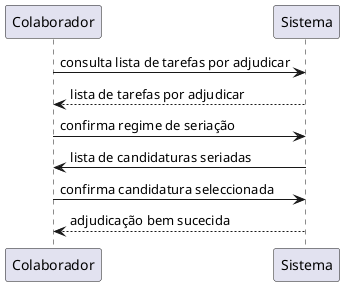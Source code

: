 @startuml

participant Colaborador
participant Sistema

Colaborador -> Sistema: consulta lista de tarefas por adjudicar
Sistema --> Colaborador: lista de tarefas por adjudicar
Colaborador -> Sistema: confirma regime de seriação
Sistema -> Colaborador: lista de candidaturas seriadas
Colaborador -> Sistema: confirma candidatura seleccionada
Sistema --> Colaborador: adjudicação bem sucecida
@enduml